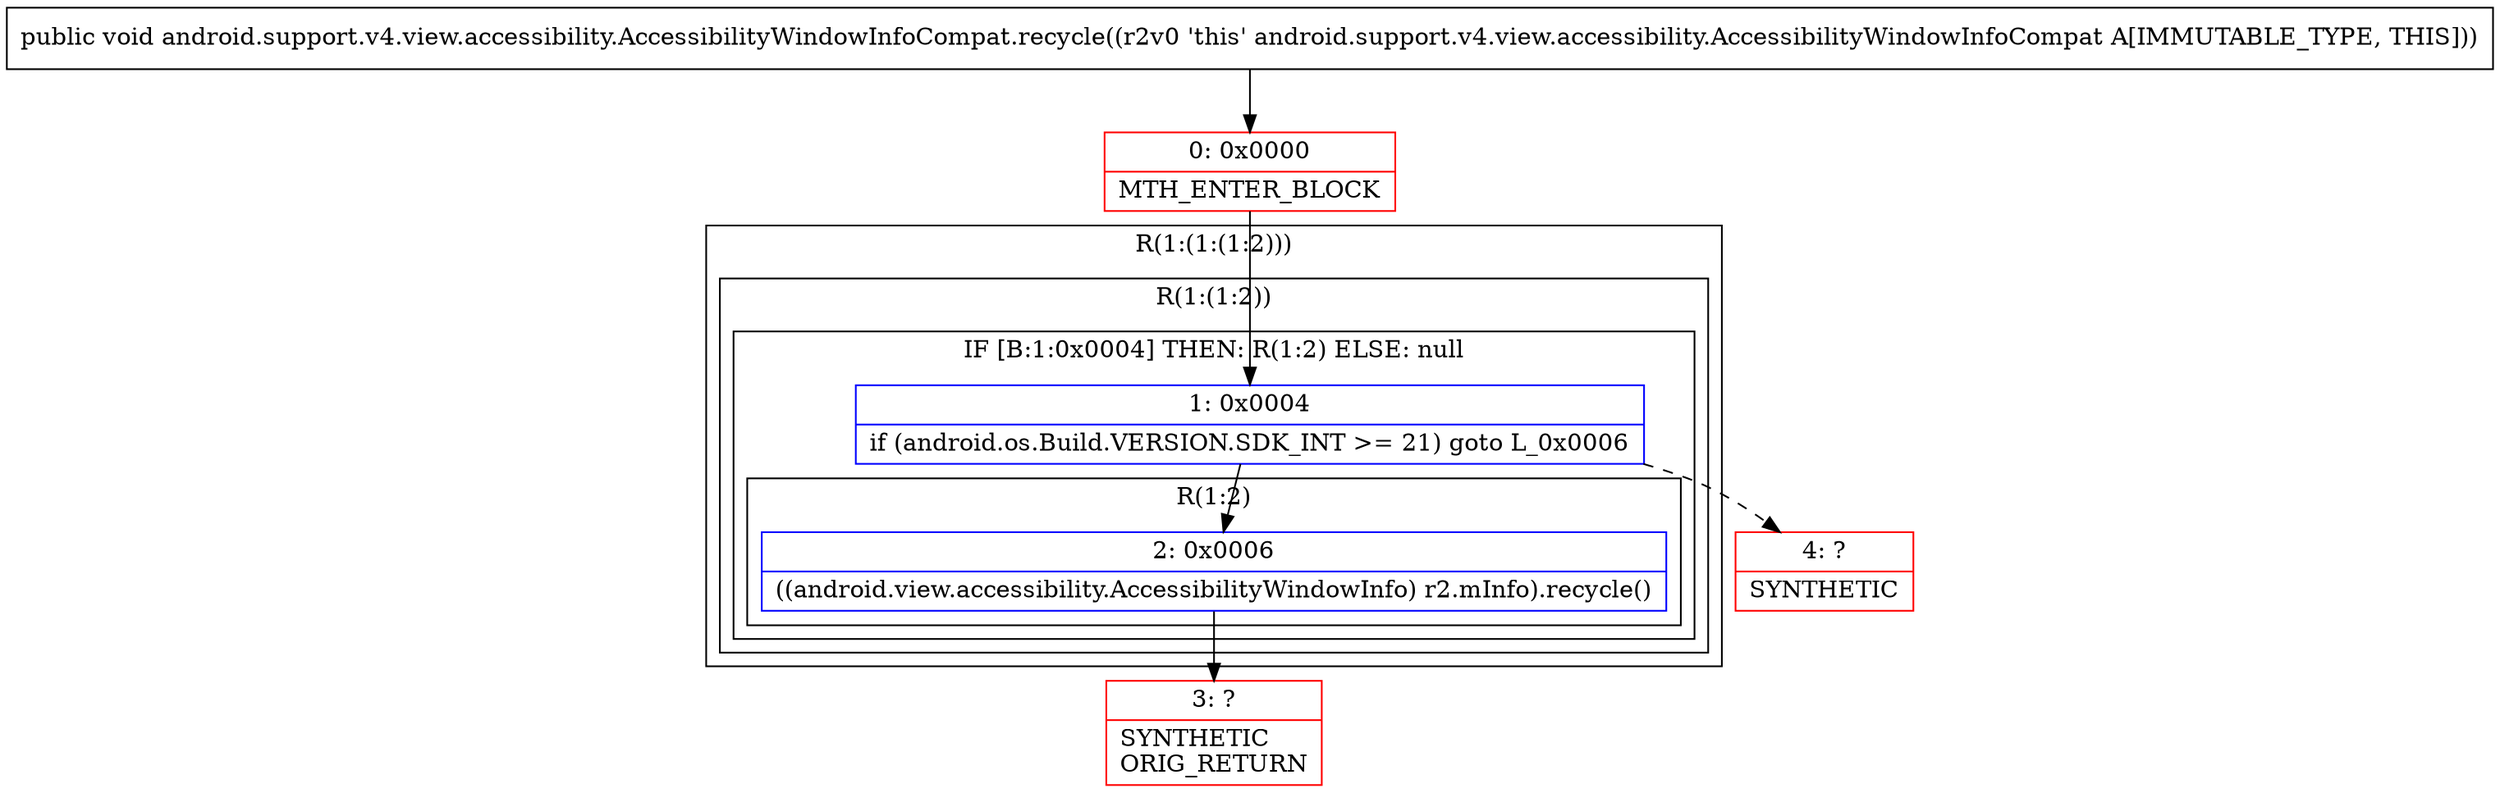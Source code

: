digraph "CFG forandroid.support.v4.view.accessibility.AccessibilityWindowInfoCompat.recycle()V" {
subgraph cluster_Region_1092534778 {
label = "R(1:(1:(1:2)))";
node [shape=record,color=blue];
subgraph cluster_Region_1380219601 {
label = "R(1:(1:2))";
node [shape=record,color=blue];
subgraph cluster_IfRegion_286982252 {
label = "IF [B:1:0x0004] THEN: R(1:2) ELSE: null";
node [shape=record,color=blue];
Node_1 [shape=record,label="{1\:\ 0x0004|if (android.os.Build.VERSION.SDK_INT \>= 21) goto L_0x0006\l}"];
subgraph cluster_Region_1547754828 {
label = "R(1:2)";
node [shape=record,color=blue];
Node_2 [shape=record,label="{2\:\ 0x0006|((android.view.accessibility.AccessibilityWindowInfo) r2.mInfo).recycle()\l}"];
}
}
}
}
Node_0 [shape=record,color=red,label="{0\:\ 0x0000|MTH_ENTER_BLOCK\l}"];
Node_3 [shape=record,color=red,label="{3\:\ ?|SYNTHETIC\lORIG_RETURN\l}"];
Node_4 [shape=record,color=red,label="{4\:\ ?|SYNTHETIC\l}"];
MethodNode[shape=record,label="{public void android.support.v4.view.accessibility.AccessibilityWindowInfoCompat.recycle((r2v0 'this' android.support.v4.view.accessibility.AccessibilityWindowInfoCompat A[IMMUTABLE_TYPE, THIS])) }"];
MethodNode -> Node_0;
Node_1 -> Node_2;
Node_1 -> Node_4[style=dashed];
Node_2 -> Node_3;
Node_0 -> Node_1;
}

